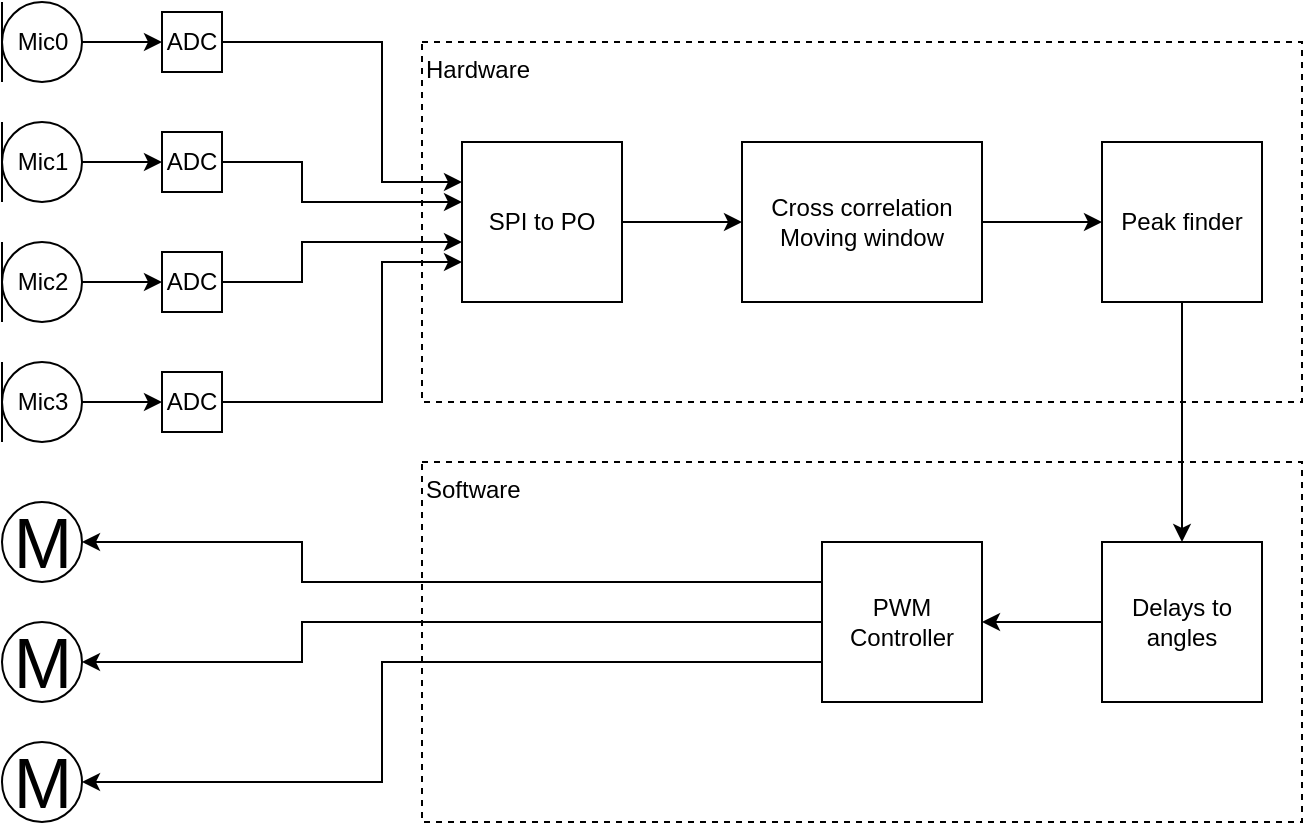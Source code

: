 <mxfile version="20.3.0" type="device" pages="2"><diagram id="BkRjTS045BOWL4P0OicM" name="Page-1"><mxGraphModel dx="946" dy="672" grid="1" gridSize="10" guides="1" tooltips="1" connect="1" arrows="1" fold="1" page="1" pageScale="1" pageWidth="1169" pageHeight="1654" math="0" shadow="0"><root><mxCell id="0"/><mxCell id="1" parent="0"/><mxCell id="40" value="Hardware" style="rounded=0;whiteSpace=wrap;html=1;dashed=1;gradientColor=default;fillColor=none;align=left;spacing=2;spacingTop=0;verticalAlign=top;" parent="1" vertex="1"><mxGeometry x="340" y="230" width="440" height="180" as="geometry"/></mxCell><mxCell id="19" style="edgeStyle=none;html=1;entryX=0;entryY=0.25;entryDx=0;entryDy=0;rounded=0;" parent="1" target="7" edge="1"><mxGeometry relative="1" as="geometry"><mxPoint x="240" y="230" as="sourcePoint"/><Array as="points"><mxPoint x="320" y="230"/><mxPoint x="320" y="300"/></Array></mxGeometry></mxCell><mxCell id="23" style="edgeStyle=none;rounded=0;html=1;entryX=0;entryY=0.5;entryDx=0;entryDy=0;" parent="1" source="7" target="22" edge="1"><mxGeometry relative="1" as="geometry"/></mxCell><mxCell id="7" value="SPI to PO" style="whiteSpace=wrap;html=1;aspect=fixed;" parent="1" vertex="1"><mxGeometry x="360" y="280" width="80" height="80" as="geometry"/></mxCell><mxCell id="18" style="edgeStyle=none;html=1;entryX=0;entryY=0.375;entryDx=0;entryDy=0;entryPerimeter=0;rounded=0;" parent="1" target="7" edge="1"><mxGeometry relative="1" as="geometry"><mxPoint x="240" y="290" as="sourcePoint"/><Array as="points"><mxPoint x="280" y="290"/><mxPoint x="280" y="310"/></Array></mxGeometry></mxCell><mxCell id="17" style="edgeStyle=none;html=1;entryX=0;entryY=0.625;entryDx=0;entryDy=0;entryPerimeter=0;rounded=0;" parent="1" target="7" edge="1"><mxGeometry relative="1" as="geometry"><mxPoint x="240" y="350" as="sourcePoint"/><Array as="points"><mxPoint x="280" y="350"/><mxPoint x="280" y="330"/></Array></mxGeometry></mxCell><mxCell id="16" style="edgeStyle=none;html=1;entryX=0;entryY=0.75;entryDx=0;entryDy=0;rounded=0;" parent="1" target="7" edge="1"><mxGeometry relative="1" as="geometry"><mxPoint x="240" y="410" as="sourcePoint"/><Array as="points"><mxPoint x="320" y="410"/><mxPoint x="320" y="340"/></Array></mxGeometry></mxCell><mxCell id="38" style="edgeStyle=none;rounded=0;html=1;entryX=0;entryY=0.5;entryDx=0;entryDy=0;align=center;" parent="1" source="22" target="37" edge="1"><mxGeometry relative="1" as="geometry"/></mxCell><mxCell id="22" value="Cross correlation&lt;br&gt;Moving window" style="rounded=0;whiteSpace=wrap;html=1;" parent="1" vertex="1"><mxGeometry x="500" y="280" width="120" height="80" as="geometry"/></mxCell><mxCell id="29" style="edgeStyle=none;rounded=0;html=1;entryX=0;entryY=0.5;entryDx=0;entryDy=0;" parent="1" source="24" target="28" edge="1"><mxGeometry relative="1" as="geometry"/></mxCell><mxCell id="24" value="Mic0" style="verticalLabelPosition=bottom;shadow=0;dashed=0;align=center;html=1;verticalAlign=top;shape=mxgraph.electrical.radio.microphone_1;horizontal=1;spacing=-32;" parent="1" vertex="1"><mxGeometry x="130" y="210" width="40" height="40" as="geometry"/></mxCell><mxCell id="25" value="Mic1" style="verticalLabelPosition=bottom;shadow=0;dashed=0;align=center;html=1;verticalAlign=top;shape=mxgraph.electrical.radio.microphone_1;spacing=-32;" parent="1" vertex="1"><mxGeometry x="130" y="270" width="40" height="40" as="geometry"/></mxCell><mxCell id="26" value="Mic2" style="verticalLabelPosition=bottom;shadow=0;dashed=0;align=center;html=1;verticalAlign=top;shape=mxgraph.electrical.radio.microphone_1;spacing=-32;" parent="1" vertex="1"><mxGeometry x="130" y="330" width="40" height="40" as="geometry"/></mxCell><mxCell id="27" value="Mic3" style="verticalLabelPosition=bottom;shadow=0;dashed=0;align=center;html=1;verticalAlign=top;shape=mxgraph.electrical.radio.microphone_1;spacing=-32;" parent="1" vertex="1"><mxGeometry x="130" y="390" width="40" height="40" as="geometry"/></mxCell><mxCell id="28" value="ADC" style="whiteSpace=wrap;html=1;aspect=fixed;" parent="1" vertex="1"><mxGeometry x="210" y="215" width="30" height="30" as="geometry"/></mxCell><mxCell id="30" style="edgeStyle=none;rounded=0;html=1;entryX=0;entryY=0.5;entryDx=0;entryDy=0;" parent="1" target="31" edge="1"><mxGeometry relative="1" as="geometry"><mxPoint x="170" y="290" as="sourcePoint"/></mxGeometry></mxCell><mxCell id="31" value="ADC" style="whiteSpace=wrap;html=1;aspect=fixed;" parent="1" vertex="1"><mxGeometry x="210" y="275" width="30" height="30" as="geometry"/></mxCell><mxCell id="32" style="edgeStyle=none;rounded=0;html=1;entryX=0;entryY=0.5;entryDx=0;entryDy=0;" parent="1" target="33" edge="1"><mxGeometry relative="1" as="geometry"><mxPoint x="170" y="350" as="sourcePoint"/></mxGeometry></mxCell><mxCell id="33" value="ADC" style="whiteSpace=wrap;html=1;aspect=fixed;" parent="1" vertex="1"><mxGeometry x="210" y="335" width="30" height="30" as="geometry"/></mxCell><mxCell id="34" style="edgeStyle=none;rounded=0;html=1;entryX=0;entryY=0.5;entryDx=0;entryDy=0;" parent="1" target="35" edge="1"><mxGeometry relative="1" as="geometry"><mxPoint x="170" y="410" as="sourcePoint"/></mxGeometry></mxCell><mxCell id="35" value="ADC" style="whiteSpace=wrap;html=1;aspect=fixed;" parent="1" vertex="1"><mxGeometry x="210" y="395" width="30" height="30" as="geometry"/></mxCell><mxCell id="45" style="edgeStyle=none;rounded=0;html=1;entryX=0.5;entryY=0;entryDx=0;entryDy=0;" parent="1" source="37" target="44" edge="1"><mxGeometry relative="1" as="geometry"/></mxCell><mxCell id="37" value="Peak finder" style="rounded=0;whiteSpace=wrap;html=1;" parent="1" vertex="1"><mxGeometry x="680" y="280" width="80" height="80" as="geometry"/></mxCell><mxCell id="47" style="edgeStyle=none;rounded=0;html=1;entryX=1;entryY=0.5;entryDx=0;entryDy=0;" parent="1" source="44" target="46" edge="1"><mxGeometry relative="1" as="geometry"/></mxCell><mxCell id="44" value="Delays to angles" style="rounded=0;whiteSpace=wrap;html=1;" parent="1" vertex="1"><mxGeometry x="680" y="480" width="80" height="80" as="geometry"/></mxCell><mxCell id="50" style="edgeStyle=none;rounded=0;html=1;exitX=0;exitY=0.25;exitDx=0;exitDy=0;entryX=1;entryY=0.5;entryDx=0;entryDy=0;" parent="1" source="46" target="48" edge="1"><mxGeometry relative="1" as="geometry"><mxPoint x="180" y="500.143" as="targetPoint"/><Array as="points"><mxPoint x="280" y="500"/><mxPoint x="280" y="480"/></Array></mxGeometry></mxCell><mxCell id="51" style="edgeStyle=none;rounded=0;html=1;exitX=0;exitY=0.5;exitDx=0;exitDy=0;entryX=1;entryY=0.5;entryDx=0;entryDy=0;" parent="1" source="46" target="49" edge="1"><mxGeometry relative="1" as="geometry"><mxPoint x="180" y="540.143" as="targetPoint"/><Array as="points"><mxPoint x="280" y="520"/><mxPoint x="280" y="540"/></Array></mxGeometry></mxCell><mxCell id="53" style="edgeStyle=none;rounded=0;html=1;exitX=0;exitY=0.75;exitDx=0;exitDy=0;entryX=1;entryY=0.5;entryDx=0;entryDy=0;" parent="1" source="46" target="52" edge="1"><mxGeometry relative="1" as="geometry"><Array as="points"><mxPoint x="320" y="540"/><mxPoint x="320" y="600"/></Array></mxGeometry></mxCell><mxCell id="46" value="PWM Controller" style="rounded=0;whiteSpace=wrap;html=1;" parent="1" vertex="1"><mxGeometry x="540" y="480" width="80" height="80" as="geometry"/></mxCell><mxCell id="48" value="M" style="verticalLabelPosition=middle;shadow=0;dashed=0;align=center;html=1;verticalAlign=middle;strokeWidth=1;shape=ellipse;aspect=fixed;fontSize=35;rounded=0;fillColor=none;gradientColor=default;" parent="1" vertex="1"><mxGeometry x="130" y="460" width="40" height="40" as="geometry"/></mxCell><mxCell id="49" value="M" style="verticalLabelPosition=middle;shadow=0;dashed=0;align=center;html=1;verticalAlign=middle;strokeWidth=1;shape=ellipse;aspect=fixed;fontSize=35;rounded=0;fillColor=none;gradientColor=default;" parent="1" vertex="1"><mxGeometry x="130" y="520" width="40" height="40" as="geometry"/></mxCell><mxCell id="52" value="M" style="verticalLabelPosition=middle;shadow=0;dashed=0;align=center;html=1;verticalAlign=middle;strokeWidth=1;shape=ellipse;aspect=fixed;fontSize=35;rounded=0;fillColor=none;gradientColor=default;" parent="1" vertex="1"><mxGeometry x="130" y="580" width="40" height="40" as="geometry"/></mxCell><mxCell id="54" value="Software" style="rounded=0;whiteSpace=wrap;html=1;dashed=1;gradientColor=default;fillColor=none;align=left;spacing=2;spacingTop=0;verticalAlign=top;" parent="1" vertex="1"><mxGeometry x="340" y="440" width="440" height="180" as="geometry"/></mxCell></root></mxGraphModel></diagram><diagram id="Oq_tsFvPvOrGxwJE4rCI" name="Busses"><mxGraphModel dx="676" dy="480" grid="1" gridSize="10" guides="1" tooltips="1" connect="1" arrows="1" fold="1" page="1" pageScale="1" pageWidth="827" pageHeight="1169" math="0" shadow="0"><root><mxCell id="0"/><mxCell id="1" parent="0"/><mxCell id="RZ6z5gBMKh4slPmn7-gC-5" value="busClk" style="edgeStyle=orthogonalEdgeStyle;rounded=0;orthogonalLoop=1;jettySize=auto;html=1;exitX=0;exitY=0.25;exitDx=0;exitDy=0;" edge="1" parent="1" source="RZ6z5gBMKh4slPmn7-gC-1"><mxGeometry relative="1" as="geometry"><mxPoint x="20" y="250" as="targetPoint"/></mxGeometry></mxCell><mxCell id="RZ6z5gBMKh4slPmn7-gC-6" style="edgeStyle=orthogonalEdgeStyle;rounded=0;orthogonalLoop=1;jettySize=auto;html=1;exitX=0;exitY=0.5;exitDx=0;exitDy=0;" edge="1" parent="1" source="RZ6z5gBMKh4slPmn7-gC-1"><mxGeometry relative="1" as="geometry"><mxPoint x="20" y="270" as="targetPoint"/></mxGeometry></mxCell><mxCell id="RZ6z5gBMKh4slPmn7-gC-7" value="chipEnable" style="edgeLabel;html=1;align=center;verticalAlign=middle;resizable=0;points=[];" vertex="1" connectable="0" parent="RZ6z5gBMKh4slPmn7-gC-6"><mxGeometry x="0.157" relative="1" as="geometry"><mxPoint x="9" as="offset"/></mxGeometry></mxCell><mxCell id="RZ6z5gBMKh4slPmn7-gC-8" style="edgeStyle=orthogonalEdgeStyle;rounded=0;orthogonalLoop=1;jettySize=auto;html=1;exitX=0;exitY=0.75;exitDx=0;exitDy=0;endArrow=none;endFill=0;startArrow=classic;startFill=1;" edge="1" parent="1" source="RZ6z5gBMKh4slPmn7-gC-1"><mxGeometry relative="1" as="geometry"><mxPoint x="20" y="290" as="targetPoint"/></mxGeometry></mxCell><mxCell id="RZ6z5gBMKh4slPmn7-gC-9" value="dataIn [3:0]" style="edgeLabel;html=1;align=center;verticalAlign=middle;resizable=0;points=[];" vertex="1" connectable="0" parent="RZ6z5gBMKh4slPmn7-gC-8"><mxGeometry x="0.149" relative="1" as="geometry"><mxPoint as="offset"/></mxGeometry></mxCell><mxCell id="RZ6z5gBMKh4slPmn7-gC-10" style="edgeStyle=orthogonalEdgeStyle;rounded=0;orthogonalLoop=1;jettySize=auto;html=1;exitX=1;exitY=0.25;exitDx=0;exitDy=0;entryX=0;entryY=0.25;entryDx=0;entryDy=0;startArrow=none;startFill=0;endArrow=classic;endFill=1;" edge="1" parent="1" source="RZ6z5gBMKh4slPmn7-gC-1" target="RZ6z5gBMKh4slPmn7-gC-2"><mxGeometry relative="1" as="geometry"/></mxCell><mxCell id="RZ6z5gBMKh4slPmn7-gC-21" value="dataOut[3:0][11:0]&lt;br&gt;(43.75 kHz)" style="edgeLabel;html=1;align=center;verticalAlign=middle;resizable=0;points=[];" vertex="1" connectable="0" parent="RZ6z5gBMKh4slPmn7-gC-10"><mxGeometry x="-0.215" y="-3" relative="1" as="geometry"><mxPoint x="7" y="-2" as="offset"/></mxGeometry></mxCell><mxCell id="RZ6z5gBMKh4slPmn7-gC-11" style="edgeStyle=orthogonalEdgeStyle;rounded=0;orthogonalLoop=1;jettySize=auto;html=1;exitX=1;exitY=0.75;exitDx=0;exitDy=0;entryX=0;entryY=0.75;entryDx=0;entryDy=0;startArrow=none;startFill=0;endArrow=classic;endFill=1;" edge="1" parent="1" source="RZ6z5gBMKh4slPmn7-gC-1" target="RZ6z5gBMKh4slPmn7-gC-2"><mxGeometry relative="1" as="geometry"/></mxCell><mxCell id="RZ6z5gBMKh4slPmn7-gC-20" value="dataOutValid&lt;br&gt;(43.75 kHz)" style="edgeLabel;html=1;align=center;verticalAlign=middle;resizable=0;points=[];" vertex="1" connectable="0" parent="RZ6z5gBMKh4slPmn7-gC-11"><mxGeometry x="-0.168" y="4" relative="1" as="geometry"><mxPoint x="3" y="3" as="offset"/></mxGeometry></mxCell><mxCell id="RZ6z5gBMKh4slPmn7-gC-1" value="SPI to PO" style="whiteSpace=wrap;html=1;aspect=fixed;" vertex="1" parent="1"><mxGeometry x="100" y="230" width="80" height="80" as="geometry"/></mxCell><mxCell id="RZ6z5gBMKh4slPmn7-gC-16" style="edgeStyle=orthogonalEdgeStyle;rounded=0;orthogonalLoop=1;jettySize=auto;html=1;exitX=1;exitY=0.25;exitDx=0;exitDy=0;entryX=0.75;entryY=0;entryDx=0;entryDy=0;startArrow=none;startFill=0;endArrow=classic;endFill=1;" edge="1" parent="1" source="RZ6z5gBMKh4slPmn7-gC-2" target="RZ6z5gBMKh4slPmn7-gC-3"><mxGeometry relative="1" as="geometry"/></mxCell><mxCell id="RZ6z5gBMKh4slPmn7-gC-30" value="dataOut[5:0][34:0][31:0]" style="edgeLabel;html=1;align=center;verticalAlign=middle;resizable=0;points=[];" vertex="1" connectable="0" parent="RZ6z5gBMKh4slPmn7-gC-16"><mxGeometry x="-0.163" relative="1" as="geometry"><mxPoint x="5" as="offset"/></mxGeometry></mxCell><mxCell id="RZ6z5gBMKh4slPmn7-gC-17" style="edgeStyle=orthogonalEdgeStyle;rounded=0;orthogonalLoop=1;jettySize=auto;html=1;exitX=1;exitY=0.75;exitDx=0;exitDy=0;entryX=0.25;entryY=0;entryDx=0;entryDy=0;startArrow=none;startFill=0;endArrow=classic;endFill=1;" edge="1" parent="1" source="RZ6z5gBMKh4slPmn7-gC-2" target="RZ6z5gBMKh4slPmn7-gC-3"><mxGeometry relative="1" as="geometry"/></mxCell><mxCell id="RZ6z5gBMKh4slPmn7-gC-28" value="dataOutValid" style="edgeLabel;html=1;align=center;verticalAlign=middle;resizable=0;points=[];" vertex="1" connectable="0" parent="RZ6z5gBMKh4slPmn7-gC-17"><mxGeometry x="0.071" y="-2" relative="1" as="geometry"><mxPoint as="offset"/></mxGeometry></mxCell><mxCell id="RZ6z5gBMKh4slPmn7-gC-2" value="Moving window&lt;br&gt;Cross correlation" style="rounded=0;whiteSpace=wrap;html=1;" vertex="1" parent="1"><mxGeometry x="320" y="230" width="120" height="80" as="geometry"/></mxCell><mxCell id="RZ6z5gBMKh4slPmn7-gC-12" style="edgeStyle=orthogonalEdgeStyle;rounded=0;orthogonalLoop=1;jettySize=auto;html=1;exitX=0;exitY=0.25;exitDx=0;exitDy=0;entryX=1;entryY=0.25;entryDx=0;entryDy=0;startArrow=none;startFill=0;endArrow=classic;endFill=1;" edge="1" parent="1" source="RZ6z5gBMKh4slPmn7-gC-3" target="RZ6z5gBMKh4slPmn7-gC-4"><mxGeometry relative="1" as="geometry"/></mxCell><mxCell id="RZ6z5gBMKh4slPmn7-gC-18" value="dataOut[35:0]" style="edgeLabel;html=1;align=center;verticalAlign=middle;resizable=0;points=[];" vertex="1" connectable="0" parent="RZ6z5gBMKh4slPmn7-gC-12"><mxGeometry x="-0.29" relative="1" as="geometry"><mxPoint x="-17" as="offset"/></mxGeometry></mxCell><mxCell id="RZ6z5gBMKh4slPmn7-gC-13" style="edgeStyle=orthogonalEdgeStyle;rounded=0;orthogonalLoop=1;jettySize=auto;html=1;exitX=0;exitY=0.75;exitDx=0;exitDy=0;entryX=1;entryY=0.75;entryDx=0;entryDy=0;startArrow=none;startFill=0;endArrow=classic;endFill=1;" edge="1" parent="1" source="RZ6z5gBMKh4slPmn7-gC-3" target="RZ6z5gBMKh4slPmn7-gC-4"><mxGeometry relative="1" as="geometry"/></mxCell><mxCell id="RZ6z5gBMKh4slPmn7-gC-19" value="dataOutValid" style="edgeLabel;html=1;align=center;verticalAlign=middle;resizable=0;points=[];" vertex="1" connectable="0" parent="RZ6z5gBMKh4slPmn7-gC-13"><mxGeometry x="-0.1" y="2" relative="1" as="geometry"><mxPoint x="-2" as="offset"/></mxGeometry></mxCell><mxCell id="RZ6z5gBMKh4slPmn7-gC-3" value="Peak finder" style="rounded=0;whiteSpace=wrap;html=1;" vertex="1" parent="1"><mxGeometry x="440" y="380" width="80" height="80" as="geometry"/></mxCell><mxCell id="RZ6z5gBMKh4slPmn7-gC-14" style="edgeStyle=orthogonalEdgeStyle;rounded=0;orthogonalLoop=1;jettySize=auto;html=1;exitX=0;exitY=0.5;exitDx=0;exitDy=0;startArrow=classic;startFill=1;endArrow=classic;endFill=1;" edge="1" parent="1" source="RZ6z5gBMKh4slPmn7-gC-4"><mxGeometry relative="1" as="geometry"><mxPoint x="100" y="420" as="targetPoint"/></mxGeometry></mxCell><mxCell id="RZ6z5gBMKh4slPmn7-gC-15" value="Avalon&lt;br&gt;Slave" style="edgeLabel;html=1;align=center;verticalAlign=middle;resizable=0;points=[];" vertex="1" connectable="0" parent="RZ6z5gBMKh4slPmn7-gC-14"><mxGeometry x="-0.332" relative="1" as="geometry"><mxPoint x="-24" as="offset"/></mxGeometry></mxCell><mxCell id="RZ6z5gBMKh4slPmn7-gC-4" value="Peripheral" style="rounded=0;whiteSpace=wrap;html=1;" vertex="1" parent="1"><mxGeometry x="210" y="380" width="80" height="80" as="geometry"/></mxCell></root></mxGraphModel></diagram></mxfile>